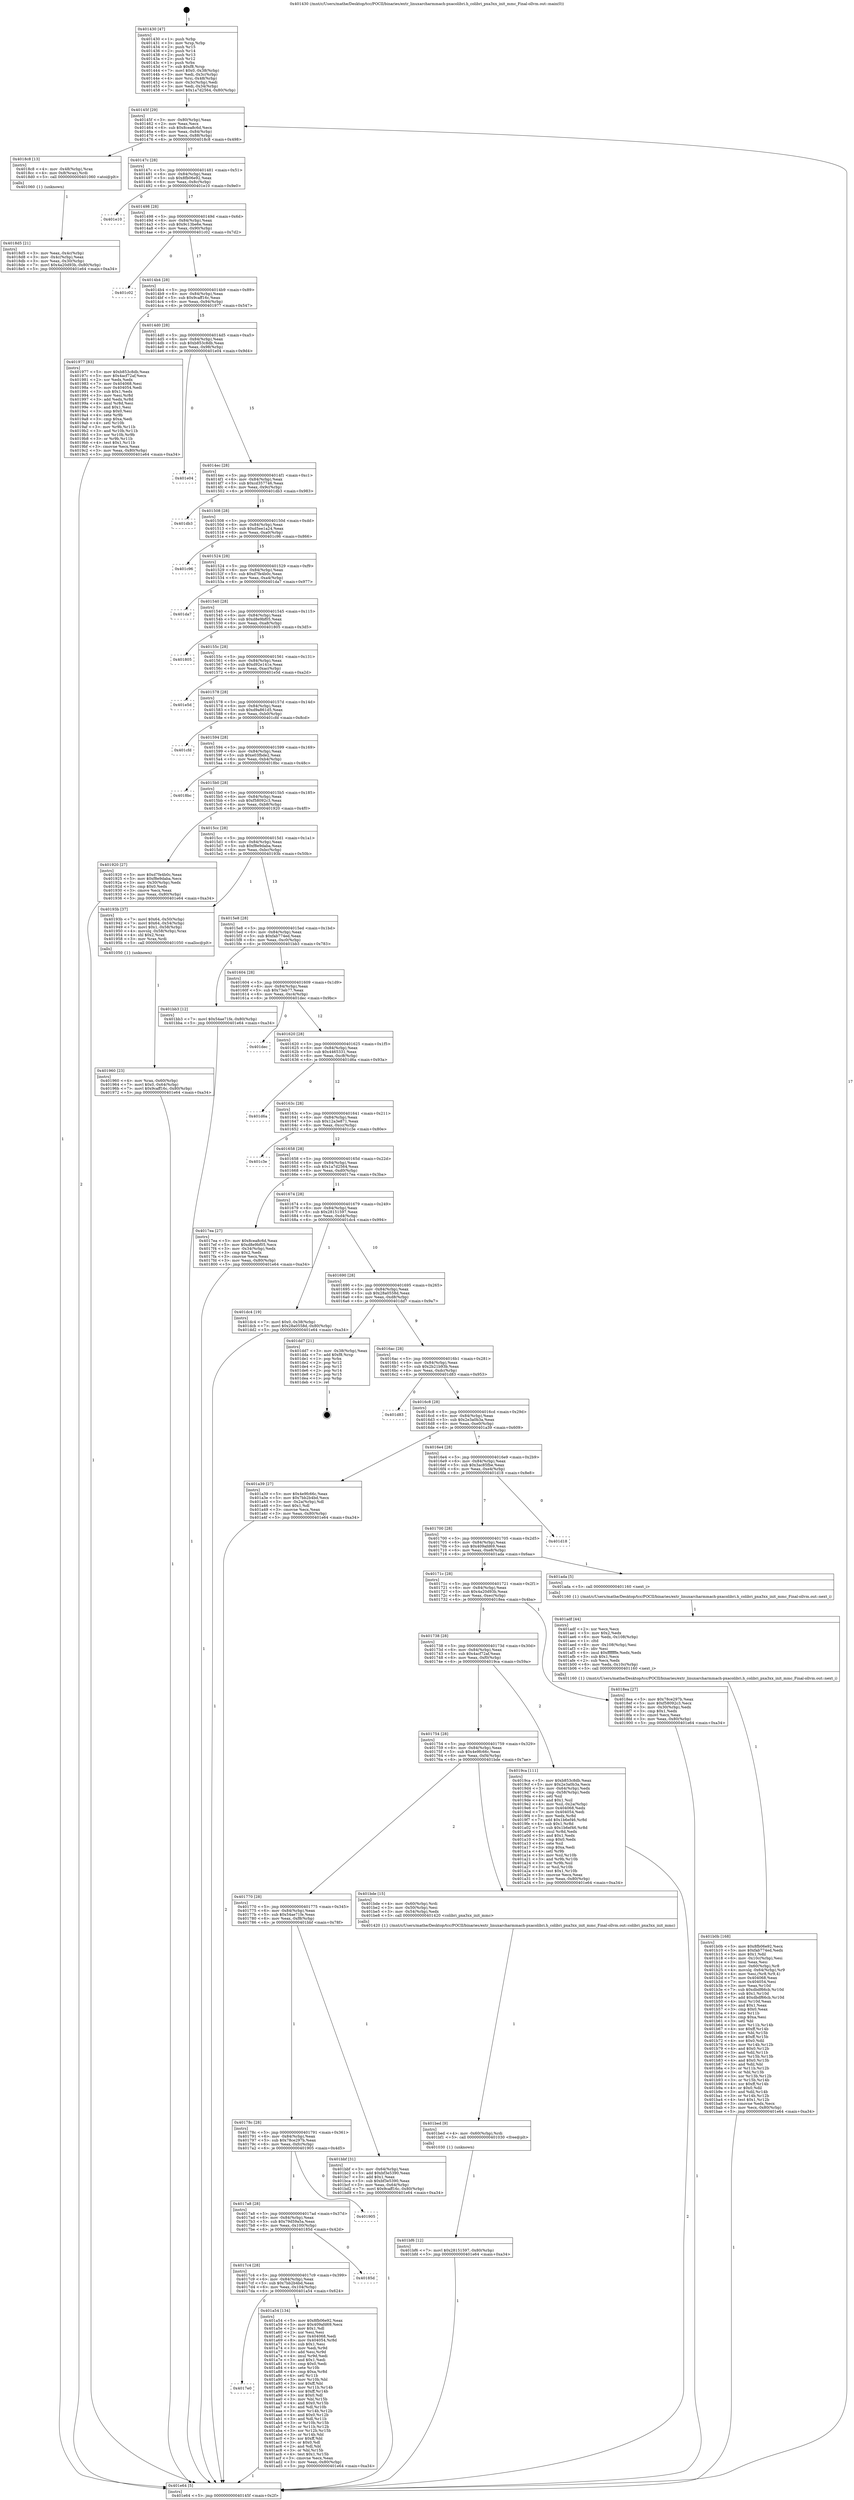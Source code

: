 digraph "0x401430" {
  label = "0x401430 (/mnt/c/Users/mathe/Desktop/tcc/POCII/binaries/extr_linuxarcharmmach-pxacolibri.h_colibri_pxa3xx_init_mmc_Final-ollvm.out::main(0))"
  labelloc = "t"
  node[shape=record]

  Entry [label="",width=0.3,height=0.3,shape=circle,fillcolor=black,style=filled]
  "0x40145f" [label="{
     0x40145f [29]\l
     | [instrs]\l
     &nbsp;&nbsp;0x40145f \<+3\>: mov -0x80(%rbp),%eax\l
     &nbsp;&nbsp;0x401462 \<+2\>: mov %eax,%ecx\l
     &nbsp;&nbsp;0x401464 \<+6\>: sub $0x8cea8c6d,%ecx\l
     &nbsp;&nbsp;0x40146a \<+6\>: mov %eax,-0x84(%rbp)\l
     &nbsp;&nbsp;0x401470 \<+6\>: mov %ecx,-0x88(%rbp)\l
     &nbsp;&nbsp;0x401476 \<+6\>: je 00000000004018c8 \<main+0x498\>\l
  }"]
  "0x4018c8" [label="{
     0x4018c8 [13]\l
     | [instrs]\l
     &nbsp;&nbsp;0x4018c8 \<+4\>: mov -0x48(%rbp),%rax\l
     &nbsp;&nbsp;0x4018cc \<+4\>: mov 0x8(%rax),%rdi\l
     &nbsp;&nbsp;0x4018d0 \<+5\>: call 0000000000401060 \<atoi@plt\>\l
     | [calls]\l
     &nbsp;&nbsp;0x401060 \{1\} (unknown)\l
  }"]
  "0x40147c" [label="{
     0x40147c [28]\l
     | [instrs]\l
     &nbsp;&nbsp;0x40147c \<+5\>: jmp 0000000000401481 \<main+0x51\>\l
     &nbsp;&nbsp;0x401481 \<+6\>: mov -0x84(%rbp),%eax\l
     &nbsp;&nbsp;0x401487 \<+5\>: sub $0x8fb06e92,%eax\l
     &nbsp;&nbsp;0x40148c \<+6\>: mov %eax,-0x8c(%rbp)\l
     &nbsp;&nbsp;0x401492 \<+6\>: je 0000000000401e10 \<main+0x9e0\>\l
  }"]
  Exit [label="",width=0.3,height=0.3,shape=circle,fillcolor=black,style=filled,peripheries=2]
  "0x401e10" [label="{
     0x401e10\l
  }", style=dashed]
  "0x401498" [label="{
     0x401498 [28]\l
     | [instrs]\l
     &nbsp;&nbsp;0x401498 \<+5\>: jmp 000000000040149d \<main+0x6d\>\l
     &nbsp;&nbsp;0x40149d \<+6\>: mov -0x84(%rbp),%eax\l
     &nbsp;&nbsp;0x4014a3 \<+5\>: sub $0x9c13be6e,%eax\l
     &nbsp;&nbsp;0x4014a8 \<+6\>: mov %eax,-0x90(%rbp)\l
     &nbsp;&nbsp;0x4014ae \<+6\>: je 0000000000401c02 \<main+0x7d2\>\l
  }"]
  "0x401bf6" [label="{
     0x401bf6 [12]\l
     | [instrs]\l
     &nbsp;&nbsp;0x401bf6 \<+7\>: movl $0x28151597,-0x80(%rbp)\l
     &nbsp;&nbsp;0x401bfd \<+5\>: jmp 0000000000401e64 \<main+0xa34\>\l
  }"]
  "0x401c02" [label="{
     0x401c02\l
  }", style=dashed]
  "0x4014b4" [label="{
     0x4014b4 [28]\l
     | [instrs]\l
     &nbsp;&nbsp;0x4014b4 \<+5\>: jmp 00000000004014b9 \<main+0x89\>\l
     &nbsp;&nbsp;0x4014b9 \<+6\>: mov -0x84(%rbp),%eax\l
     &nbsp;&nbsp;0x4014bf \<+5\>: sub $0x9caff16c,%eax\l
     &nbsp;&nbsp;0x4014c4 \<+6\>: mov %eax,-0x94(%rbp)\l
     &nbsp;&nbsp;0x4014ca \<+6\>: je 0000000000401977 \<main+0x547\>\l
  }"]
  "0x401bed" [label="{
     0x401bed [9]\l
     | [instrs]\l
     &nbsp;&nbsp;0x401bed \<+4\>: mov -0x60(%rbp),%rdi\l
     &nbsp;&nbsp;0x401bf1 \<+5\>: call 0000000000401030 \<free@plt\>\l
     | [calls]\l
     &nbsp;&nbsp;0x401030 \{1\} (unknown)\l
  }"]
  "0x401977" [label="{
     0x401977 [83]\l
     | [instrs]\l
     &nbsp;&nbsp;0x401977 \<+5\>: mov $0xb853c8db,%eax\l
     &nbsp;&nbsp;0x40197c \<+5\>: mov $0x4acf72af,%ecx\l
     &nbsp;&nbsp;0x401981 \<+2\>: xor %edx,%edx\l
     &nbsp;&nbsp;0x401983 \<+7\>: mov 0x404068,%esi\l
     &nbsp;&nbsp;0x40198a \<+7\>: mov 0x404054,%edi\l
     &nbsp;&nbsp;0x401991 \<+3\>: sub $0x1,%edx\l
     &nbsp;&nbsp;0x401994 \<+3\>: mov %esi,%r8d\l
     &nbsp;&nbsp;0x401997 \<+3\>: add %edx,%r8d\l
     &nbsp;&nbsp;0x40199a \<+4\>: imul %r8d,%esi\l
     &nbsp;&nbsp;0x40199e \<+3\>: and $0x1,%esi\l
     &nbsp;&nbsp;0x4019a1 \<+3\>: cmp $0x0,%esi\l
     &nbsp;&nbsp;0x4019a4 \<+4\>: sete %r9b\l
     &nbsp;&nbsp;0x4019a8 \<+3\>: cmp $0xa,%edi\l
     &nbsp;&nbsp;0x4019ab \<+4\>: setl %r10b\l
     &nbsp;&nbsp;0x4019af \<+3\>: mov %r9b,%r11b\l
     &nbsp;&nbsp;0x4019b2 \<+3\>: and %r10b,%r11b\l
     &nbsp;&nbsp;0x4019b5 \<+3\>: xor %r10b,%r9b\l
     &nbsp;&nbsp;0x4019b8 \<+3\>: or %r9b,%r11b\l
     &nbsp;&nbsp;0x4019bb \<+4\>: test $0x1,%r11b\l
     &nbsp;&nbsp;0x4019bf \<+3\>: cmovne %ecx,%eax\l
     &nbsp;&nbsp;0x4019c2 \<+3\>: mov %eax,-0x80(%rbp)\l
     &nbsp;&nbsp;0x4019c5 \<+5\>: jmp 0000000000401e64 \<main+0xa34\>\l
  }"]
  "0x4014d0" [label="{
     0x4014d0 [28]\l
     | [instrs]\l
     &nbsp;&nbsp;0x4014d0 \<+5\>: jmp 00000000004014d5 \<main+0xa5\>\l
     &nbsp;&nbsp;0x4014d5 \<+6\>: mov -0x84(%rbp),%eax\l
     &nbsp;&nbsp;0x4014db \<+5\>: sub $0xb853c8db,%eax\l
     &nbsp;&nbsp;0x4014e0 \<+6\>: mov %eax,-0x98(%rbp)\l
     &nbsp;&nbsp;0x4014e6 \<+6\>: je 0000000000401e04 \<main+0x9d4\>\l
  }"]
  "0x401b0b" [label="{
     0x401b0b [168]\l
     | [instrs]\l
     &nbsp;&nbsp;0x401b0b \<+5\>: mov $0x8fb06e92,%ecx\l
     &nbsp;&nbsp;0x401b10 \<+5\>: mov $0xfab774ed,%edx\l
     &nbsp;&nbsp;0x401b15 \<+3\>: mov $0x1,%dil\l
     &nbsp;&nbsp;0x401b18 \<+6\>: mov -0x10c(%rbp),%esi\l
     &nbsp;&nbsp;0x401b1e \<+3\>: imul %eax,%esi\l
     &nbsp;&nbsp;0x401b21 \<+4\>: mov -0x60(%rbp),%r8\l
     &nbsp;&nbsp;0x401b25 \<+4\>: movslq -0x64(%rbp),%r9\l
     &nbsp;&nbsp;0x401b29 \<+4\>: mov %esi,(%r8,%r9,4)\l
     &nbsp;&nbsp;0x401b2d \<+7\>: mov 0x404068,%eax\l
     &nbsp;&nbsp;0x401b34 \<+7\>: mov 0x404054,%esi\l
     &nbsp;&nbsp;0x401b3b \<+3\>: mov %eax,%r10d\l
     &nbsp;&nbsp;0x401b3e \<+7\>: sub $0xdbdf66cb,%r10d\l
     &nbsp;&nbsp;0x401b45 \<+4\>: sub $0x1,%r10d\l
     &nbsp;&nbsp;0x401b49 \<+7\>: add $0xdbdf66cb,%r10d\l
     &nbsp;&nbsp;0x401b50 \<+4\>: imul %r10d,%eax\l
     &nbsp;&nbsp;0x401b54 \<+3\>: and $0x1,%eax\l
     &nbsp;&nbsp;0x401b57 \<+3\>: cmp $0x0,%eax\l
     &nbsp;&nbsp;0x401b5a \<+4\>: sete %r11b\l
     &nbsp;&nbsp;0x401b5e \<+3\>: cmp $0xa,%esi\l
     &nbsp;&nbsp;0x401b61 \<+3\>: setl %bl\l
     &nbsp;&nbsp;0x401b64 \<+3\>: mov %r11b,%r14b\l
     &nbsp;&nbsp;0x401b67 \<+4\>: xor $0xff,%r14b\l
     &nbsp;&nbsp;0x401b6b \<+3\>: mov %bl,%r15b\l
     &nbsp;&nbsp;0x401b6e \<+4\>: xor $0xff,%r15b\l
     &nbsp;&nbsp;0x401b72 \<+4\>: xor $0x0,%dil\l
     &nbsp;&nbsp;0x401b76 \<+3\>: mov %r14b,%r12b\l
     &nbsp;&nbsp;0x401b79 \<+4\>: and $0x0,%r12b\l
     &nbsp;&nbsp;0x401b7d \<+3\>: and %dil,%r11b\l
     &nbsp;&nbsp;0x401b80 \<+3\>: mov %r15b,%r13b\l
     &nbsp;&nbsp;0x401b83 \<+4\>: and $0x0,%r13b\l
     &nbsp;&nbsp;0x401b87 \<+3\>: and %dil,%bl\l
     &nbsp;&nbsp;0x401b8a \<+3\>: or %r11b,%r12b\l
     &nbsp;&nbsp;0x401b8d \<+3\>: or %bl,%r13b\l
     &nbsp;&nbsp;0x401b90 \<+3\>: xor %r13b,%r12b\l
     &nbsp;&nbsp;0x401b93 \<+3\>: or %r15b,%r14b\l
     &nbsp;&nbsp;0x401b96 \<+4\>: xor $0xff,%r14b\l
     &nbsp;&nbsp;0x401b9a \<+4\>: or $0x0,%dil\l
     &nbsp;&nbsp;0x401b9e \<+3\>: and %dil,%r14b\l
     &nbsp;&nbsp;0x401ba1 \<+3\>: or %r14b,%r12b\l
     &nbsp;&nbsp;0x401ba4 \<+4\>: test $0x1,%r12b\l
     &nbsp;&nbsp;0x401ba8 \<+3\>: cmovne %edx,%ecx\l
     &nbsp;&nbsp;0x401bab \<+3\>: mov %ecx,-0x80(%rbp)\l
     &nbsp;&nbsp;0x401bae \<+5\>: jmp 0000000000401e64 \<main+0xa34\>\l
  }"]
  "0x401e04" [label="{
     0x401e04\l
  }", style=dashed]
  "0x4014ec" [label="{
     0x4014ec [28]\l
     | [instrs]\l
     &nbsp;&nbsp;0x4014ec \<+5\>: jmp 00000000004014f1 \<main+0xc1\>\l
     &nbsp;&nbsp;0x4014f1 \<+6\>: mov -0x84(%rbp),%eax\l
     &nbsp;&nbsp;0x4014f7 \<+5\>: sub $0xcd357746,%eax\l
     &nbsp;&nbsp;0x4014fc \<+6\>: mov %eax,-0x9c(%rbp)\l
     &nbsp;&nbsp;0x401502 \<+6\>: je 0000000000401db3 \<main+0x983\>\l
  }"]
  "0x401adf" [label="{
     0x401adf [44]\l
     | [instrs]\l
     &nbsp;&nbsp;0x401adf \<+2\>: xor %ecx,%ecx\l
     &nbsp;&nbsp;0x401ae1 \<+5\>: mov $0x2,%edx\l
     &nbsp;&nbsp;0x401ae6 \<+6\>: mov %edx,-0x108(%rbp)\l
     &nbsp;&nbsp;0x401aec \<+1\>: cltd\l
     &nbsp;&nbsp;0x401aed \<+6\>: mov -0x108(%rbp),%esi\l
     &nbsp;&nbsp;0x401af3 \<+2\>: idiv %esi\l
     &nbsp;&nbsp;0x401af5 \<+6\>: imul $0xfffffffe,%edx,%edx\l
     &nbsp;&nbsp;0x401afb \<+3\>: sub $0x1,%ecx\l
     &nbsp;&nbsp;0x401afe \<+2\>: sub %ecx,%edx\l
     &nbsp;&nbsp;0x401b00 \<+6\>: mov %edx,-0x10c(%rbp)\l
     &nbsp;&nbsp;0x401b06 \<+5\>: call 0000000000401160 \<next_i\>\l
     | [calls]\l
     &nbsp;&nbsp;0x401160 \{1\} (/mnt/c/Users/mathe/Desktop/tcc/POCII/binaries/extr_linuxarcharmmach-pxacolibri.h_colibri_pxa3xx_init_mmc_Final-ollvm.out::next_i)\l
  }"]
  "0x401db3" [label="{
     0x401db3\l
  }", style=dashed]
  "0x401508" [label="{
     0x401508 [28]\l
     | [instrs]\l
     &nbsp;&nbsp;0x401508 \<+5\>: jmp 000000000040150d \<main+0xdd\>\l
     &nbsp;&nbsp;0x40150d \<+6\>: mov -0x84(%rbp),%eax\l
     &nbsp;&nbsp;0x401513 \<+5\>: sub $0xd5ee1a24,%eax\l
     &nbsp;&nbsp;0x401518 \<+6\>: mov %eax,-0xa0(%rbp)\l
     &nbsp;&nbsp;0x40151e \<+6\>: je 0000000000401c96 \<main+0x866\>\l
  }"]
  "0x4017e0" [label="{
     0x4017e0\l
  }", style=dashed]
  "0x401c96" [label="{
     0x401c96\l
  }", style=dashed]
  "0x401524" [label="{
     0x401524 [28]\l
     | [instrs]\l
     &nbsp;&nbsp;0x401524 \<+5\>: jmp 0000000000401529 \<main+0xf9\>\l
     &nbsp;&nbsp;0x401529 \<+6\>: mov -0x84(%rbp),%eax\l
     &nbsp;&nbsp;0x40152f \<+5\>: sub $0xd7fe4b0c,%eax\l
     &nbsp;&nbsp;0x401534 \<+6\>: mov %eax,-0xa4(%rbp)\l
     &nbsp;&nbsp;0x40153a \<+6\>: je 0000000000401da7 \<main+0x977\>\l
  }"]
  "0x401a54" [label="{
     0x401a54 [134]\l
     | [instrs]\l
     &nbsp;&nbsp;0x401a54 \<+5\>: mov $0x8fb06e92,%eax\l
     &nbsp;&nbsp;0x401a59 \<+5\>: mov $0x409afd69,%ecx\l
     &nbsp;&nbsp;0x401a5e \<+2\>: mov $0x1,%dl\l
     &nbsp;&nbsp;0x401a60 \<+2\>: xor %esi,%esi\l
     &nbsp;&nbsp;0x401a62 \<+7\>: mov 0x404068,%edi\l
     &nbsp;&nbsp;0x401a69 \<+8\>: mov 0x404054,%r8d\l
     &nbsp;&nbsp;0x401a71 \<+3\>: sub $0x1,%esi\l
     &nbsp;&nbsp;0x401a74 \<+3\>: mov %edi,%r9d\l
     &nbsp;&nbsp;0x401a77 \<+3\>: add %esi,%r9d\l
     &nbsp;&nbsp;0x401a7a \<+4\>: imul %r9d,%edi\l
     &nbsp;&nbsp;0x401a7e \<+3\>: and $0x1,%edi\l
     &nbsp;&nbsp;0x401a81 \<+3\>: cmp $0x0,%edi\l
     &nbsp;&nbsp;0x401a84 \<+4\>: sete %r10b\l
     &nbsp;&nbsp;0x401a88 \<+4\>: cmp $0xa,%r8d\l
     &nbsp;&nbsp;0x401a8c \<+4\>: setl %r11b\l
     &nbsp;&nbsp;0x401a90 \<+3\>: mov %r10b,%bl\l
     &nbsp;&nbsp;0x401a93 \<+3\>: xor $0xff,%bl\l
     &nbsp;&nbsp;0x401a96 \<+3\>: mov %r11b,%r14b\l
     &nbsp;&nbsp;0x401a99 \<+4\>: xor $0xff,%r14b\l
     &nbsp;&nbsp;0x401a9d \<+3\>: xor $0x0,%dl\l
     &nbsp;&nbsp;0x401aa0 \<+3\>: mov %bl,%r15b\l
     &nbsp;&nbsp;0x401aa3 \<+4\>: and $0x0,%r15b\l
     &nbsp;&nbsp;0x401aa7 \<+3\>: and %dl,%r10b\l
     &nbsp;&nbsp;0x401aaa \<+3\>: mov %r14b,%r12b\l
     &nbsp;&nbsp;0x401aad \<+4\>: and $0x0,%r12b\l
     &nbsp;&nbsp;0x401ab1 \<+3\>: and %dl,%r11b\l
     &nbsp;&nbsp;0x401ab4 \<+3\>: or %r10b,%r15b\l
     &nbsp;&nbsp;0x401ab7 \<+3\>: or %r11b,%r12b\l
     &nbsp;&nbsp;0x401aba \<+3\>: xor %r12b,%r15b\l
     &nbsp;&nbsp;0x401abd \<+3\>: or %r14b,%bl\l
     &nbsp;&nbsp;0x401ac0 \<+3\>: xor $0xff,%bl\l
     &nbsp;&nbsp;0x401ac3 \<+3\>: or $0x0,%dl\l
     &nbsp;&nbsp;0x401ac6 \<+2\>: and %dl,%bl\l
     &nbsp;&nbsp;0x401ac8 \<+3\>: or %bl,%r15b\l
     &nbsp;&nbsp;0x401acb \<+4\>: test $0x1,%r15b\l
     &nbsp;&nbsp;0x401acf \<+3\>: cmovne %ecx,%eax\l
     &nbsp;&nbsp;0x401ad2 \<+3\>: mov %eax,-0x80(%rbp)\l
     &nbsp;&nbsp;0x401ad5 \<+5\>: jmp 0000000000401e64 \<main+0xa34\>\l
  }"]
  "0x401da7" [label="{
     0x401da7\l
  }", style=dashed]
  "0x401540" [label="{
     0x401540 [28]\l
     | [instrs]\l
     &nbsp;&nbsp;0x401540 \<+5\>: jmp 0000000000401545 \<main+0x115\>\l
     &nbsp;&nbsp;0x401545 \<+6\>: mov -0x84(%rbp),%eax\l
     &nbsp;&nbsp;0x40154b \<+5\>: sub $0xd8e9bf05,%eax\l
     &nbsp;&nbsp;0x401550 \<+6\>: mov %eax,-0xa8(%rbp)\l
     &nbsp;&nbsp;0x401556 \<+6\>: je 0000000000401805 \<main+0x3d5\>\l
  }"]
  "0x4017c4" [label="{
     0x4017c4 [28]\l
     | [instrs]\l
     &nbsp;&nbsp;0x4017c4 \<+5\>: jmp 00000000004017c9 \<main+0x399\>\l
     &nbsp;&nbsp;0x4017c9 \<+6\>: mov -0x84(%rbp),%eax\l
     &nbsp;&nbsp;0x4017cf \<+5\>: sub $0x7bb2b4bd,%eax\l
     &nbsp;&nbsp;0x4017d4 \<+6\>: mov %eax,-0x104(%rbp)\l
     &nbsp;&nbsp;0x4017da \<+6\>: je 0000000000401a54 \<main+0x624\>\l
  }"]
  "0x401805" [label="{
     0x401805\l
  }", style=dashed]
  "0x40155c" [label="{
     0x40155c [28]\l
     | [instrs]\l
     &nbsp;&nbsp;0x40155c \<+5\>: jmp 0000000000401561 \<main+0x131\>\l
     &nbsp;&nbsp;0x401561 \<+6\>: mov -0x84(%rbp),%eax\l
     &nbsp;&nbsp;0x401567 \<+5\>: sub $0xd92e141e,%eax\l
     &nbsp;&nbsp;0x40156c \<+6\>: mov %eax,-0xac(%rbp)\l
     &nbsp;&nbsp;0x401572 \<+6\>: je 0000000000401e5d \<main+0xa2d\>\l
  }"]
  "0x40185d" [label="{
     0x40185d\l
  }", style=dashed]
  "0x401e5d" [label="{
     0x401e5d\l
  }", style=dashed]
  "0x401578" [label="{
     0x401578 [28]\l
     | [instrs]\l
     &nbsp;&nbsp;0x401578 \<+5\>: jmp 000000000040157d \<main+0x14d\>\l
     &nbsp;&nbsp;0x40157d \<+6\>: mov -0x84(%rbp),%eax\l
     &nbsp;&nbsp;0x401583 \<+5\>: sub $0xd9a861d5,%eax\l
     &nbsp;&nbsp;0x401588 \<+6\>: mov %eax,-0xb0(%rbp)\l
     &nbsp;&nbsp;0x40158e \<+6\>: je 0000000000401cfd \<main+0x8cd\>\l
  }"]
  "0x4017a8" [label="{
     0x4017a8 [28]\l
     | [instrs]\l
     &nbsp;&nbsp;0x4017a8 \<+5\>: jmp 00000000004017ad \<main+0x37d\>\l
     &nbsp;&nbsp;0x4017ad \<+6\>: mov -0x84(%rbp),%eax\l
     &nbsp;&nbsp;0x4017b3 \<+5\>: sub $0x79d59a5a,%eax\l
     &nbsp;&nbsp;0x4017b8 \<+6\>: mov %eax,-0x100(%rbp)\l
     &nbsp;&nbsp;0x4017be \<+6\>: je 000000000040185d \<main+0x42d\>\l
  }"]
  "0x401cfd" [label="{
     0x401cfd\l
  }", style=dashed]
  "0x401594" [label="{
     0x401594 [28]\l
     | [instrs]\l
     &nbsp;&nbsp;0x401594 \<+5\>: jmp 0000000000401599 \<main+0x169\>\l
     &nbsp;&nbsp;0x401599 \<+6\>: mov -0x84(%rbp),%eax\l
     &nbsp;&nbsp;0x40159f \<+5\>: sub $0xe03fbde2,%eax\l
     &nbsp;&nbsp;0x4015a4 \<+6\>: mov %eax,-0xb4(%rbp)\l
     &nbsp;&nbsp;0x4015aa \<+6\>: je 00000000004018bc \<main+0x48c\>\l
  }"]
  "0x401905" [label="{
     0x401905\l
  }", style=dashed]
  "0x4018bc" [label="{
     0x4018bc\l
  }", style=dashed]
  "0x4015b0" [label="{
     0x4015b0 [28]\l
     | [instrs]\l
     &nbsp;&nbsp;0x4015b0 \<+5\>: jmp 00000000004015b5 \<main+0x185\>\l
     &nbsp;&nbsp;0x4015b5 \<+6\>: mov -0x84(%rbp),%eax\l
     &nbsp;&nbsp;0x4015bb \<+5\>: sub $0xf58092c3,%eax\l
     &nbsp;&nbsp;0x4015c0 \<+6\>: mov %eax,-0xb8(%rbp)\l
     &nbsp;&nbsp;0x4015c6 \<+6\>: je 0000000000401920 \<main+0x4f0\>\l
  }"]
  "0x40178c" [label="{
     0x40178c [28]\l
     | [instrs]\l
     &nbsp;&nbsp;0x40178c \<+5\>: jmp 0000000000401791 \<main+0x361\>\l
     &nbsp;&nbsp;0x401791 \<+6\>: mov -0x84(%rbp),%eax\l
     &nbsp;&nbsp;0x401797 \<+5\>: sub $0x78ce297b,%eax\l
     &nbsp;&nbsp;0x40179c \<+6\>: mov %eax,-0xfc(%rbp)\l
     &nbsp;&nbsp;0x4017a2 \<+6\>: je 0000000000401905 \<main+0x4d5\>\l
  }"]
  "0x401920" [label="{
     0x401920 [27]\l
     | [instrs]\l
     &nbsp;&nbsp;0x401920 \<+5\>: mov $0xd7fe4b0c,%eax\l
     &nbsp;&nbsp;0x401925 \<+5\>: mov $0xf8e9daba,%ecx\l
     &nbsp;&nbsp;0x40192a \<+3\>: mov -0x30(%rbp),%edx\l
     &nbsp;&nbsp;0x40192d \<+3\>: cmp $0x0,%edx\l
     &nbsp;&nbsp;0x401930 \<+3\>: cmove %ecx,%eax\l
     &nbsp;&nbsp;0x401933 \<+3\>: mov %eax,-0x80(%rbp)\l
     &nbsp;&nbsp;0x401936 \<+5\>: jmp 0000000000401e64 \<main+0xa34\>\l
  }"]
  "0x4015cc" [label="{
     0x4015cc [28]\l
     | [instrs]\l
     &nbsp;&nbsp;0x4015cc \<+5\>: jmp 00000000004015d1 \<main+0x1a1\>\l
     &nbsp;&nbsp;0x4015d1 \<+6\>: mov -0x84(%rbp),%eax\l
     &nbsp;&nbsp;0x4015d7 \<+5\>: sub $0xf8e9daba,%eax\l
     &nbsp;&nbsp;0x4015dc \<+6\>: mov %eax,-0xbc(%rbp)\l
     &nbsp;&nbsp;0x4015e2 \<+6\>: je 000000000040193b \<main+0x50b\>\l
  }"]
  "0x401bbf" [label="{
     0x401bbf [31]\l
     | [instrs]\l
     &nbsp;&nbsp;0x401bbf \<+3\>: mov -0x64(%rbp),%eax\l
     &nbsp;&nbsp;0x401bc2 \<+5\>: add $0xbf3e5390,%eax\l
     &nbsp;&nbsp;0x401bc7 \<+3\>: add $0x1,%eax\l
     &nbsp;&nbsp;0x401bca \<+5\>: sub $0xbf3e5390,%eax\l
     &nbsp;&nbsp;0x401bcf \<+3\>: mov %eax,-0x64(%rbp)\l
     &nbsp;&nbsp;0x401bd2 \<+7\>: movl $0x9caff16c,-0x80(%rbp)\l
     &nbsp;&nbsp;0x401bd9 \<+5\>: jmp 0000000000401e64 \<main+0xa34\>\l
  }"]
  "0x40193b" [label="{
     0x40193b [37]\l
     | [instrs]\l
     &nbsp;&nbsp;0x40193b \<+7\>: movl $0x64,-0x50(%rbp)\l
     &nbsp;&nbsp;0x401942 \<+7\>: movl $0x64,-0x54(%rbp)\l
     &nbsp;&nbsp;0x401949 \<+7\>: movl $0x1,-0x58(%rbp)\l
     &nbsp;&nbsp;0x401950 \<+4\>: movslq -0x58(%rbp),%rax\l
     &nbsp;&nbsp;0x401954 \<+4\>: shl $0x2,%rax\l
     &nbsp;&nbsp;0x401958 \<+3\>: mov %rax,%rdi\l
     &nbsp;&nbsp;0x40195b \<+5\>: call 0000000000401050 \<malloc@plt\>\l
     | [calls]\l
     &nbsp;&nbsp;0x401050 \{1\} (unknown)\l
  }"]
  "0x4015e8" [label="{
     0x4015e8 [28]\l
     | [instrs]\l
     &nbsp;&nbsp;0x4015e8 \<+5\>: jmp 00000000004015ed \<main+0x1bd\>\l
     &nbsp;&nbsp;0x4015ed \<+6\>: mov -0x84(%rbp),%eax\l
     &nbsp;&nbsp;0x4015f3 \<+5\>: sub $0xfab774ed,%eax\l
     &nbsp;&nbsp;0x4015f8 \<+6\>: mov %eax,-0xc0(%rbp)\l
     &nbsp;&nbsp;0x4015fe \<+6\>: je 0000000000401bb3 \<main+0x783\>\l
  }"]
  "0x401770" [label="{
     0x401770 [28]\l
     | [instrs]\l
     &nbsp;&nbsp;0x401770 \<+5\>: jmp 0000000000401775 \<main+0x345\>\l
     &nbsp;&nbsp;0x401775 \<+6\>: mov -0x84(%rbp),%eax\l
     &nbsp;&nbsp;0x40177b \<+5\>: sub $0x54ae71fe,%eax\l
     &nbsp;&nbsp;0x401780 \<+6\>: mov %eax,-0xf8(%rbp)\l
     &nbsp;&nbsp;0x401786 \<+6\>: je 0000000000401bbf \<main+0x78f\>\l
  }"]
  "0x401bb3" [label="{
     0x401bb3 [12]\l
     | [instrs]\l
     &nbsp;&nbsp;0x401bb3 \<+7\>: movl $0x54ae71fe,-0x80(%rbp)\l
     &nbsp;&nbsp;0x401bba \<+5\>: jmp 0000000000401e64 \<main+0xa34\>\l
  }"]
  "0x401604" [label="{
     0x401604 [28]\l
     | [instrs]\l
     &nbsp;&nbsp;0x401604 \<+5\>: jmp 0000000000401609 \<main+0x1d9\>\l
     &nbsp;&nbsp;0x401609 \<+6\>: mov -0x84(%rbp),%eax\l
     &nbsp;&nbsp;0x40160f \<+5\>: sub $0x73eb77,%eax\l
     &nbsp;&nbsp;0x401614 \<+6\>: mov %eax,-0xc4(%rbp)\l
     &nbsp;&nbsp;0x40161a \<+6\>: je 0000000000401dec \<main+0x9bc\>\l
  }"]
  "0x401bde" [label="{
     0x401bde [15]\l
     | [instrs]\l
     &nbsp;&nbsp;0x401bde \<+4\>: mov -0x60(%rbp),%rdi\l
     &nbsp;&nbsp;0x401be2 \<+3\>: mov -0x50(%rbp),%esi\l
     &nbsp;&nbsp;0x401be5 \<+3\>: mov -0x54(%rbp),%edx\l
     &nbsp;&nbsp;0x401be8 \<+5\>: call 0000000000401420 \<colibri_pxa3xx_init_mmc\>\l
     | [calls]\l
     &nbsp;&nbsp;0x401420 \{1\} (/mnt/c/Users/mathe/Desktop/tcc/POCII/binaries/extr_linuxarcharmmach-pxacolibri.h_colibri_pxa3xx_init_mmc_Final-ollvm.out::colibri_pxa3xx_init_mmc)\l
  }"]
  "0x401dec" [label="{
     0x401dec\l
  }", style=dashed]
  "0x401620" [label="{
     0x401620 [28]\l
     | [instrs]\l
     &nbsp;&nbsp;0x401620 \<+5\>: jmp 0000000000401625 \<main+0x1f5\>\l
     &nbsp;&nbsp;0x401625 \<+6\>: mov -0x84(%rbp),%eax\l
     &nbsp;&nbsp;0x40162b \<+5\>: sub $0x4465331,%eax\l
     &nbsp;&nbsp;0x401630 \<+6\>: mov %eax,-0xc8(%rbp)\l
     &nbsp;&nbsp;0x401636 \<+6\>: je 0000000000401d6a \<main+0x93a\>\l
  }"]
  "0x401754" [label="{
     0x401754 [28]\l
     | [instrs]\l
     &nbsp;&nbsp;0x401754 \<+5\>: jmp 0000000000401759 \<main+0x329\>\l
     &nbsp;&nbsp;0x401759 \<+6\>: mov -0x84(%rbp),%eax\l
     &nbsp;&nbsp;0x40175f \<+5\>: sub $0x4e9fc66c,%eax\l
     &nbsp;&nbsp;0x401764 \<+6\>: mov %eax,-0xf4(%rbp)\l
     &nbsp;&nbsp;0x40176a \<+6\>: je 0000000000401bde \<main+0x7ae\>\l
  }"]
  "0x401d6a" [label="{
     0x401d6a\l
  }", style=dashed]
  "0x40163c" [label="{
     0x40163c [28]\l
     | [instrs]\l
     &nbsp;&nbsp;0x40163c \<+5\>: jmp 0000000000401641 \<main+0x211\>\l
     &nbsp;&nbsp;0x401641 \<+6\>: mov -0x84(%rbp),%eax\l
     &nbsp;&nbsp;0x401647 \<+5\>: sub $0x12a3e871,%eax\l
     &nbsp;&nbsp;0x40164c \<+6\>: mov %eax,-0xcc(%rbp)\l
     &nbsp;&nbsp;0x401652 \<+6\>: je 0000000000401c3e \<main+0x80e\>\l
  }"]
  "0x4019ca" [label="{
     0x4019ca [111]\l
     | [instrs]\l
     &nbsp;&nbsp;0x4019ca \<+5\>: mov $0xb853c8db,%eax\l
     &nbsp;&nbsp;0x4019cf \<+5\>: mov $0x2e3a0b3a,%ecx\l
     &nbsp;&nbsp;0x4019d4 \<+3\>: mov -0x64(%rbp),%edx\l
     &nbsp;&nbsp;0x4019d7 \<+3\>: cmp -0x58(%rbp),%edx\l
     &nbsp;&nbsp;0x4019da \<+4\>: setl %sil\l
     &nbsp;&nbsp;0x4019de \<+4\>: and $0x1,%sil\l
     &nbsp;&nbsp;0x4019e2 \<+4\>: mov %sil,-0x2a(%rbp)\l
     &nbsp;&nbsp;0x4019e6 \<+7\>: mov 0x404068,%edx\l
     &nbsp;&nbsp;0x4019ed \<+7\>: mov 0x404054,%edi\l
     &nbsp;&nbsp;0x4019f4 \<+3\>: mov %edx,%r8d\l
     &nbsp;&nbsp;0x4019f7 \<+7\>: add $0x1b6ef46,%r8d\l
     &nbsp;&nbsp;0x4019fe \<+4\>: sub $0x1,%r8d\l
     &nbsp;&nbsp;0x401a02 \<+7\>: sub $0x1b6ef46,%r8d\l
     &nbsp;&nbsp;0x401a09 \<+4\>: imul %r8d,%edx\l
     &nbsp;&nbsp;0x401a0d \<+3\>: and $0x1,%edx\l
     &nbsp;&nbsp;0x401a10 \<+3\>: cmp $0x0,%edx\l
     &nbsp;&nbsp;0x401a13 \<+4\>: sete %sil\l
     &nbsp;&nbsp;0x401a17 \<+3\>: cmp $0xa,%edi\l
     &nbsp;&nbsp;0x401a1a \<+4\>: setl %r9b\l
     &nbsp;&nbsp;0x401a1e \<+3\>: mov %sil,%r10b\l
     &nbsp;&nbsp;0x401a21 \<+3\>: and %r9b,%r10b\l
     &nbsp;&nbsp;0x401a24 \<+3\>: xor %r9b,%sil\l
     &nbsp;&nbsp;0x401a27 \<+3\>: or %sil,%r10b\l
     &nbsp;&nbsp;0x401a2a \<+4\>: test $0x1,%r10b\l
     &nbsp;&nbsp;0x401a2e \<+3\>: cmovne %ecx,%eax\l
     &nbsp;&nbsp;0x401a31 \<+3\>: mov %eax,-0x80(%rbp)\l
     &nbsp;&nbsp;0x401a34 \<+5\>: jmp 0000000000401e64 \<main+0xa34\>\l
  }"]
  "0x401c3e" [label="{
     0x401c3e\l
  }", style=dashed]
  "0x401658" [label="{
     0x401658 [28]\l
     | [instrs]\l
     &nbsp;&nbsp;0x401658 \<+5\>: jmp 000000000040165d \<main+0x22d\>\l
     &nbsp;&nbsp;0x40165d \<+6\>: mov -0x84(%rbp),%eax\l
     &nbsp;&nbsp;0x401663 \<+5\>: sub $0x1a7d2564,%eax\l
     &nbsp;&nbsp;0x401668 \<+6\>: mov %eax,-0xd0(%rbp)\l
     &nbsp;&nbsp;0x40166e \<+6\>: je 00000000004017ea \<main+0x3ba\>\l
  }"]
  "0x401960" [label="{
     0x401960 [23]\l
     | [instrs]\l
     &nbsp;&nbsp;0x401960 \<+4\>: mov %rax,-0x60(%rbp)\l
     &nbsp;&nbsp;0x401964 \<+7\>: movl $0x0,-0x64(%rbp)\l
     &nbsp;&nbsp;0x40196b \<+7\>: movl $0x9caff16c,-0x80(%rbp)\l
     &nbsp;&nbsp;0x401972 \<+5\>: jmp 0000000000401e64 \<main+0xa34\>\l
  }"]
  "0x4017ea" [label="{
     0x4017ea [27]\l
     | [instrs]\l
     &nbsp;&nbsp;0x4017ea \<+5\>: mov $0x8cea8c6d,%eax\l
     &nbsp;&nbsp;0x4017ef \<+5\>: mov $0xd8e9bf05,%ecx\l
     &nbsp;&nbsp;0x4017f4 \<+3\>: mov -0x34(%rbp),%edx\l
     &nbsp;&nbsp;0x4017f7 \<+3\>: cmp $0x2,%edx\l
     &nbsp;&nbsp;0x4017fa \<+3\>: cmovne %ecx,%eax\l
     &nbsp;&nbsp;0x4017fd \<+3\>: mov %eax,-0x80(%rbp)\l
     &nbsp;&nbsp;0x401800 \<+5\>: jmp 0000000000401e64 \<main+0xa34\>\l
  }"]
  "0x401674" [label="{
     0x401674 [28]\l
     | [instrs]\l
     &nbsp;&nbsp;0x401674 \<+5\>: jmp 0000000000401679 \<main+0x249\>\l
     &nbsp;&nbsp;0x401679 \<+6\>: mov -0x84(%rbp),%eax\l
     &nbsp;&nbsp;0x40167f \<+5\>: sub $0x28151597,%eax\l
     &nbsp;&nbsp;0x401684 \<+6\>: mov %eax,-0xd4(%rbp)\l
     &nbsp;&nbsp;0x40168a \<+6\>: je 0000000000401dc4 \<main+0x994\>\l
  }"]
  "0x401e64" [label="{
     0x401e64 [5]\l
     | [instrs]\l
     &nbsp;&nbsp;0x401e64 \<+5\>: jmp 000000000040145f \<main+0x2f\>\l
  }"]
  "0x401430" [label="{
     0x401430 [47]\l
     | [instrs]\l
     &nbsp;&nbsp;0x401430 \<+1\>: push %rbp\l
     &nbsp;&nbsp;0x401431 \<+3\>: mov %rsp,%rbp\l
     &nbsp;&nbsp;0x401434 \<+2\>: push %r15\l
     &nbsp;&nbsp;0x401436 \<+2\>: push %r14\l
     &nbsp;&nbsp;0x401438 \<+2\>: push %r13\l
     &nbsp;&nbsp;0x40143a \<+2\>: push %r12\l
     &nbsp;&nbsp;0x40143c \<+1\>: push %rbx\l
     &nbsp;&nbsp;0x40143d \<+7\>: sub $0xf8,%rsp\l
     &nbsp;&nbsp;0x401444 \<+7\>: movl $0x0,-0x38(%rbp)\l
     &nbsp;&nbsp;0x40144b \<+3\>: mov %edi,-0x3c(%rbp)\l
     &nbsp;&nbsp;0x40144e \<+4\>: mov %rsi,-0x48(%rbp)\l
     &nbsp;&nbsp;0x401452 \<+3\>: mov -0x3c(%rbp),%edi\l
     &nbsp;&nbsp;0x401455 \<+3\>: mov %edi,-0x34(%rbp)\l
     &nbsp;&nbsp;0x401458 \<+7\>: movl $0x1a7d2564,-0x80(%rbp)\l
  }"]
  "0x4018d5" [label="{
     0x4018d5 [21]\l
     | [instrs]\l
     &nbsp;&nbsp;0x4018d5 \<+3\>: mov %eax,-0x4c(%rbp)\l
     &nbsp;&nbsp;0x4018d8 \<+3\>: mov -0x4c(%rbp),%eax\l
     &nbsp;&nbsp;0x4018db \<+3\>: mov %eax,-0x30(%rbp)\l
     &nbsp;&nbsp;0x4018de \<+7\>: movl $0x4a20d93b,-0x80(%rbp)\l
     &nbsp;&nbsp;0x4018e5 \<+5\>: jmp 0000000000401e64 \<main+0xa34\>\l
  }"]
  "0x401738" [label="{
     0x401738 [28]\l
     | [instrs]\l
     &nbsp;&nbsp;0x401738 \<+5\>: jmp 000000000040173d \<main+0x30d\>\l
     &nbsp;&nbsp;0x40173d \<+6\>: mov -0x84(%rbp),%eax\l
     &nbsp;&nbsp;0x401743 \<+5\>: sub $0x4acf72af,%eax\l
     &nbsp;&nbsp;0x401748 \<+6\>: mov %eax,-0xf0(%rbp)\l
     &nbsp;&nbsp;0x40174e \<+6\>: je 00000000004019ca \<main+0x59a\>\l
  }"]
  "0x401dc4" [label="{
     0x401dc4 [19]\l
     | [instrs]\l
     &nbsp;&nbsp;0x401dc4 \<+7\>: movl $0x0,-0x38(%rbp)\l
     &nbsp;&nbsp;0x401dcb \<+7\>: movl $0x28a0558d,-0x80(%rbp)\l
     &nbsp;&nbsp;0x401dd2 \<+5\>: jmp 0000000000401e64 \<main+0xa34\>\l
  }"]
  "0x401690" [label="{
     0x401690 [28]\l
     | [instrs]\l
     &nbsp;&nbsp;0x401690 \<+5\>: jmp 0000000000401695 \<main+0x265\>\l
     &nbsp;&nbsp;0x401695 \<+6\>: mov -0x84(%rbp),%eax\l
     &nbsp;&nbsp;0x40169b \<+5\>: sub $0x28a0558d,%eax\l
     &nbsp;&nbsp;0x4016a0 \<+6\>: mov %eax,-0xd8(%rbp)\l
     &nbsp;&nbsp;0x4016a6 \<+6\>: je 0000000000401dd7 \<main+0x9a7\>\l
  }"]
  "0x4018ea" [label="{
     0x4018ea [27]\l
     | [instrs]\l
     &nbsp;&nbsp;0x4018ea \<+5\>: mov $0x78ce297b,%eax\l
     &nbsp;&nbsp;0x4018ef \<+5\>: mov $0xf58092c3,%ecx\l
     &nbsp;&nbsp;0x4018f4 \<+3\>: mov -0x30(%rbp),%edx\l
     &nbsp;&nbsp;0x4018f7 \<+3\>: cmp $0x1,%edx\l
     &nbsp;&nbsp;0x4018fa \<+3\>: cmovl %ecx,%eax\l
     &nbsp;&nbsp;0x4018fd \<+3\>: mov %eax,-0x80(%rbp)\l
     &nbsp;&nbsp;0x401900 \<+5\>: jmp 0000000000401e64 \<main+0xa34\>\l
  }"]
  "0x401dd7" [label="{
     0x401dd7 [21]\l
     | [instrs]\l
     &nbsp;&nbsp;0x401dd7 \<+3\>: mov -0x38(%rbp),%eax\l
     &nbsp;&nbsp;0x401dda \<+7\>: add $0xf8,%rsp\l
     &nbsp;&nbsp;0x401de1 \<+1\>: pop %rbx\l
     &nbsp;&nbsp;0x401de2 \<+2\>: pop %r12\l
     &nbsp;&nbsp;0x401de4 \<+2\>: pop %r13\l
     &nbsp;&nbsp;0x401de6 \<+2\>: pop %r14\l
     &nbsp;&nbsp;0x401de8 \<+2\>: pop %r15\l
     &nbsp;&nbsp;0x401dea \<+1\>: pop %rbp\l
     &nbsp;&nbsp;0x401deb \<+1\>: ret\l
  }"]
  "0x4016ac" [label="{
     0x4016ac [28]\l
     | [instrs]\l
     &nbsp;&nbsp;0x4016ac \<+5\>: jmp 00000000004016b1 \<main+0x281\>\l
     &nbsp;&nbsp;0x4016b1 \<+6\>: mov -0x84(%rbp),%eax\l
     &nbsp;&nbsp;0x4016b7 \<+5\>: sub $0x2b21b93b,%eax\l
     &nbsp;&nbsp;0x4016bc \<+6\>: mov %eax,-0xdc(%rbp)\l
     &nbsp;&nbsp;0x4016c2 \<+6\>: je 0000000000401d83 \<main+0x953\>\l
  }"]
  "0x40171c" [label="{
     0x40171c [28]\l
     | [instrs]\l
     &nbsp;&nbsp;0x40171c \<+5\>: jmp 0000000000401721 \<main+0x2f1\>\l
     &nbsp;&nbsp;0x401721 \<+6\>: mov -0x84(%rbp),%eax\l
     &nbsp;&nbsp;0x401727 \<+5\>: sub $0x4a20d93b,%eax\l
     &nbsp;&nbsp;0x40172c \<+6\>: mov %eax,-0xec(%rbp)\l
     &nbsp;&nbsp;0x401732 \<+6\>: je 00000000004018ea \<main+0x4ba\>\l
  }"]
  "0x401d83" [label="{
     0x401d83\l
  }", style=dashed]
  "0x4016c8" [label="{
     0x4016c8 [28]\l
     | [instrs]\l
     &nbsp;&nbsp;0x4016c8 \<+5\>: jmp 00000000004016cd \<main+0x29d\>\l
     &nbsp;&nbsp;0x4016cd \<+6\>: mov -0x84(%rbp),%eax\l
     &nbsp;&nbsp;0x4016d3 \<+5\>: sub $0x2e3a0b3a,%eax\l
     &nbsp;&nbsp;0x4016d8 \<+6\>: mov %eax,-0xe0(%rbp)\l
     &nbsp;&nbsp;0x4016de \<+6\>: je 0000000000401a39 \<main+0x609\>\l
  }"]
  "0x401ada" [label="{
     0x401ada [5]\l
     | [instrs]\l
     &nbsp;&nbsp;0x401ada \<+5\>: call 0000000000401160 \<next_i\>\l
     | [calls]\l
     &nbsp;&nbsp;0x401160 \{1\} (/mnt/c/Users/mathe/Desktop/tcc/POCII/binaries/extr_linuxarcharmmach-pxacolibri.h_colibri_pxa3xx_init_mmc_Final-ollvm.out::next_i)\l
  }"]
  "0x401a39" [label="{
     0x401a39 [27]\l
     | [instrs]\l
     &nbsp;&nbsp;0x401a39 \<+5\>: mov $0x4e9fc66c,%eax\l
     &nbsp;&nbsp;0x401a3e \<+5\>: mov $0x7bb2b4bd,%ecx\l
     &nbsp;&nbsp;0x401a43 \<+3\>: mov -0x2a(%rbp),%dl\l
     &nbsp;&nbsp;0x401a46 \<+3\>: test $0x1,%dl\l
     &nbsp;&nbsp;0x401a49 \<+3\>: cmovne %ecx,%eax\l
     &nbsp;&nbsp;0x401a4c \<+3\>: mov %eax,-0x80(%rbp)\l
     &nbsp;&nbsp;0x401a4f \<+5\>: jmp 0000000000401e64 \<main+0xa34\>\l
  }"]
  "0x4016e4" [label="{
     0x4016e4 [28]\l
     | [instrs]\l
     &nbsp;&nbsp;0x4016e4 \<+5\>: jmp 00000000004016e9 \<main+0x2b9\>\l
     &nbsp;&nbsp;0x4016e9 \<+6\>: mov -0x84(%rbp),%eax\l
     &nbsp;&nbsp;0x4016ef \<+5\>: sub $0x3ac85fbe,%eax\l
     &nbsp;&nbsp;0x4016f4 \<+6\>: mov %eax,-0xe4(%rbp)\l
     &nbsp;&nbsp;0x4016fa \<+6\>: je 0000000000401d18 \<main+0x8e8\>\l
  }"]
  "0x401700" [label="{
     0x401700 [28]\l
     | [instrs]\l
     &nbsp;&nbsp;0x401700 \<+5\>: jmp 0000000000401705 \<main+0x2d5\>\l
     &nbsp;&nbsp;0x401705 \<+6\>: mov -0x84(%rbp),%eax\l
     &nbsp;&nbsp;0x40170b \<+5\>: sub $0x409afd69,%eax\l
     &nbsp;&nbsp;0x401710 \<+6\>: mov %eax,-0xe8(%rbp)\l
     &nbsp;&nbsp;0x401716 \<+6\>: je 0000000000401ada \<main+0x6aa\>\l
  }"]
  "0x401d18" [label="{
     0x401d18\l
  }", style=dashed]
  Entry -> "0x401430" [label=" 1"]
  "0x40145f" -> "0x4018c8" [label=" 1"]
  "0x40145f" -> "0x40147c" [label=" 17"]
  "0x401dd7" -> Exit [label=" 1"]
  "0x40147c" -> "0x401e10" [label=" 0"]
  "0x40147c" -> "0x401498" [label=" 17"]
  "0x401dc4" -> "0x401e64" [label=" 1"]
  "0x401498" -> "0x401c02" [label=" 0"]
  "0x401498" -> "0x4014b4" [label=" 17"]
  "0x401bf6" -> "0x401e64" [label=" 1"]
  "0x4014b4" -> "0x401977" [label=" 2"]
  "0x4014b4" -> "0x4014d0" [label=" 15"]
  "0x401bed" -> "0x401bf6" [label=" 1"]
  "0x4014d0" -> "0x401e04" [label=" 0"]
  "0x4014d0" -> "0x4014ec" [label=" 15"]
  "0x401bde" -> "0x401bed" [label=" 1"]
  "0x4014ec" -> "0x401db3" [label=" 0"]
  "0x4014ec" -> "0x401508" [label=" 15"]
  "0x401bbf" -> "0x401e64" [label=" 1"]
  "0x401508" -> "0x401c96" [label=" 0"]
  "0x401508" -> "0x401524" [label=" 15"]
  "0x401bb3" -> "0x401e64" [label=" 1"]
  "0x401524" -> "0x401da7" [label=" 0"]
  "0x401524" -> "0x401540" [label=" 15"]
  "0x401b0b" -> "0x401e64" [label=" 1"]
  "0x401540" -> "0x401805" [label=" 0"]
  "0x401540" -> "0x40155c" [label=" 15"]
  "0x401ada" -> "0x401adf" [label=" 1"]
  "0x40155c" -> "0x401e5d" [label=" 0"]
  "0x40155c" -> "0x401578" [label=" 15"]
  "0x401a54" -> "0x401e64" [label=" 1"]
  "0x401578" -> "0x401cfd" [label=" 0"]
  "0x401578" -> "0x401594" [label=" 15"]
  "0x4017c4" -> "0x401a54" [label=" 1"]
  "0x401594" -> "0x4018bc" [label=" 0"]
  "0x401594" -> "0x4015b0" [label=" 15"]
  "0x401adf" -> "0x401b0b" [label=" 1"]
  "0x4015b0" -> "0x401920" [label=" 1"]
  "0x4015b0" -> "0x4015cc" [label=" 14"]
  "0x4017a8" -> "0x40185d" [label=" 0"]
  "0x4015cc" -> "0x40193b" [label=" 1"]
  "0x4015cc" -> "0x4015e8" [label=" 13"]
  "0x4017c4" -> "0x4017e0" [label=" 0"]
  "0x4015e8" -> "0x401bb3" [label=" 1"]
  "0x4015e8" -> "0x401604" [label=" 12"]
  "0x40178c" -> "0x401905" [label=" 0"]
  "0x401604" -> "0x401dec" [label=" 0"]
  "0x401604" -> "0x401620" [label=" 12"]
  "0x4017a8" -> "0x4017c4" [label=" 1"]
  "0x401620" -> "0x401d6a" [label=" 0"]
  "0x401620" -> "0x40163c" [label=" 12"]
  "0x401770" -> "0x401bbf" [label=" 1"]
  "0x40163c" -> "0x401c3e" [label=" 0"]
  "0x40163c" -> "0x401658" [label=" 12"]
  "0x40178c" -> "0x4017a8" [label=" 1"]
  "0x401658" -> "0x4017ea" [label=" 1"]
  "0x401658" -> "0x401674" [label=" 11"]
  "0x4017ea" -> "0x401e64" [label=" 1"]
  "0x401430" -> "0x40145f" [label=" 1"]
  "0x401e64" -> "0x40145f" [label=" 17"]
  "0x4018c8" -> "0x4018d5" [label=" 1"]
  "0x4018d5" -> "0x401e64" [label=" 1"]
  "0x401754" -> "0x401bde" [label=" 1"]
  "0x401674" -> "0x401dc4" [label=" 1"]
  "0x401674" -> "0x401690" [label=" 10"]
  "0x401770" -> "0x40178c" [label=" 1"]
  "0x401690" -> "0x401dd7" [label=" 1"]
  "0x401690" -> "0x4016ac" [label=" 9"]
  "0x401a39" -> "0x401e64" [label=" 2"]
  "0x4016ac" -> "0x401d83" [label=" 0"]
  "0x4016ac" -> "0x4016c8" [label=" 9"]
  "0x401738" -> "0x401754" [label=" 3"]
  "0x4016c8" -> "0x401a39" [label=" 2"]
  "0x4016c8" -> "0x4016e4" [label=" 7"]
  "0x401738" -> "0x4019ca" [label=" 2"]
  "0x4016e4" -> "0x401d18" [label=" 0"]
  "0x4016e4" -> "0x401700" [label=" 7"]
  "0x401754" -> "0x401770" [label=" 2"]
  "0x401700" -> "0x401ada" [label=" 1"]
  "0x401700" -> "0x40171c" [label=" 6"]
  "0x4019ca" -> "0x401e64" [label=" 2"]
  "0x40171c" -> "0x4018ea" [label=" 1"]
  "0x40171c" -> "0x401738" [label=" 5"]
  "0x4018ea" -> "0x401e64" [label=" 1"]
  "0x401920" -> "0x401e64" [label=" 1"]
  "0x40193b" -> "0x401960" [label=" 1"]
  "0x401960" -> "0x401e64" [label=" 1"]
  "0x401977" -> "0x401e64" [label=" 2"]
}
